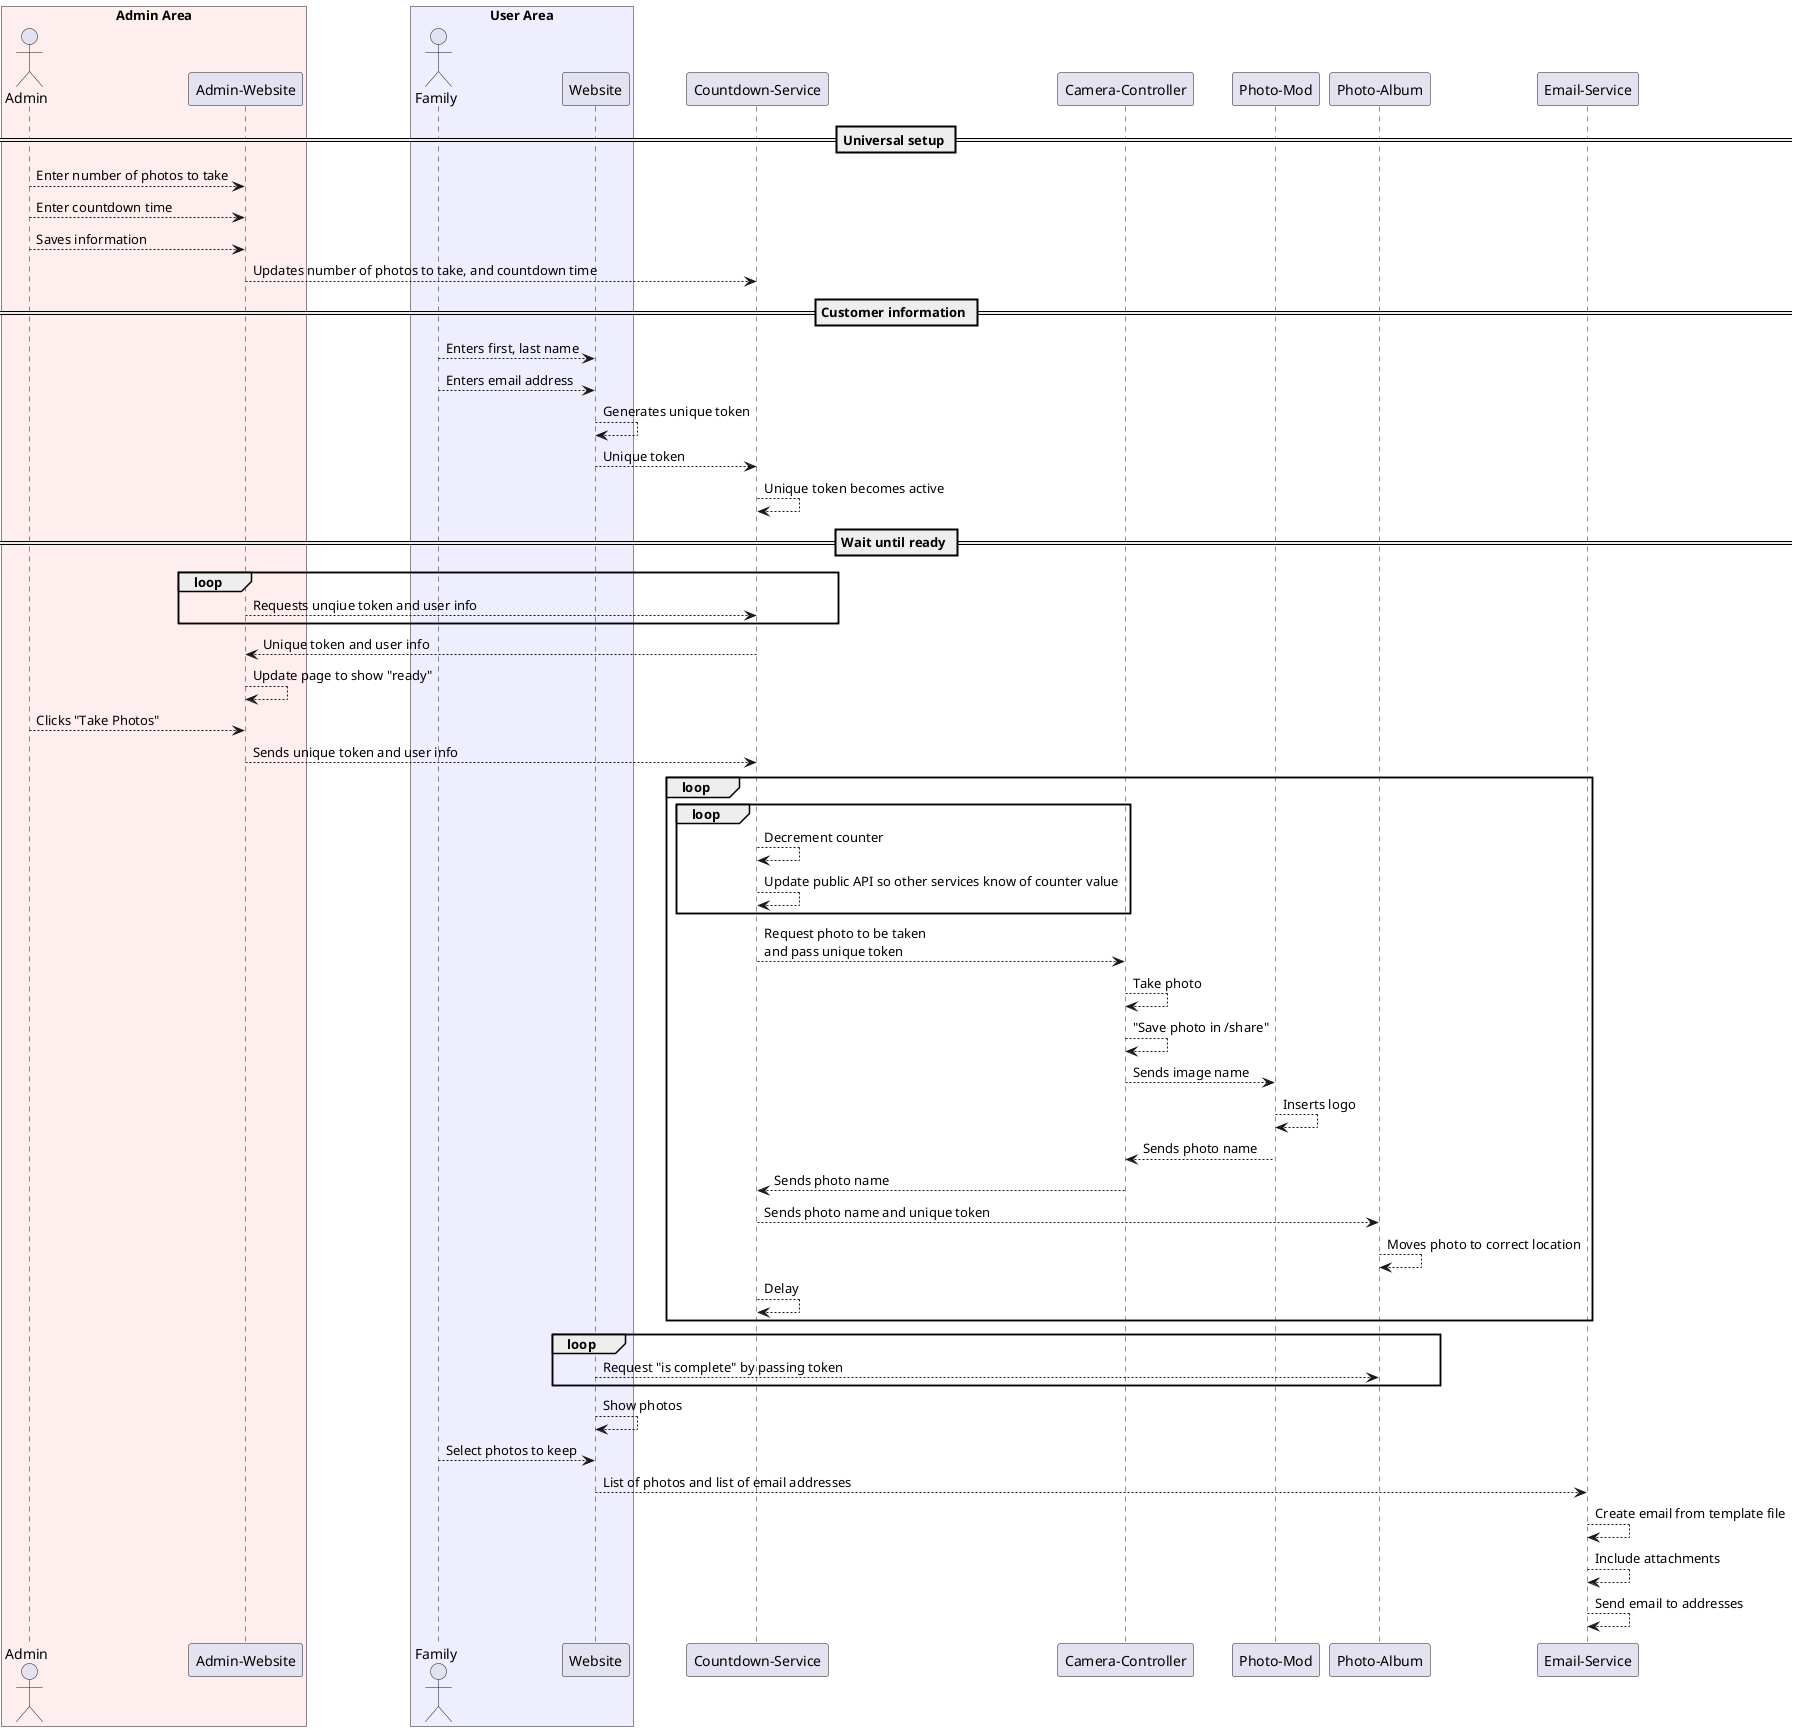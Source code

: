 @startuml Flow

box "Admin Area" #ffeeee
    actor "Admin" as admin
    participant "Admin-Website" as admin.website
end box
box "User Area" #eeeeff
    actor "Family" as jacob
    participant "Website" as website
end box
participant "Countdown-Service" as countdown.service
participant "Camera-Controller" as camera.controller
participant "Photo-Mod" as photo.mod
participant "Photo-Album" as photo.album
participant "Email-Service" as email.service

== Universal setup ==
admin --> admin.website : Enter number of photos to take
admin --> admin.website : Enter countdown time
admin --> admin.website : Saves information
admin.website --> countdown.service : Updates number of photos to take, and countdown time

== Customer information ==
jacob --> website : Enters first, last name
jacob --> website : Enters email address
website --> website : Generates unique token
website --> countdown.service : Unique token
countdown.service --> countdown.service : Unique token becomes active

== Wait until ready ==
loop
    admin.website --> countdown.service : Requests unqiue token and user info
end
admin.website <-- countdown.service : Unique token and user info
admin.website --> admin.website : Update page to show "ready"

admin --> admin.website : Clicks "Take Photos"
admin.website --> countdown.service : Sends unique token and user info
loop
    loop
        countdown.service --> countdown.service : Decrement counter
        countdown.service --> countdown.service : Update public API so other services know of counter value
    end
    countdown.service --> camera.controller : Request photo to be taken\nand pass unique token
    camera.controller --> camera.controller : Take photo
    camera.controller --> camera.controller : "Save photo in /share"
    camera.controller --> photo.mod : Sends image name
    photo.mod --> photo.mod : Inserts logo
    camera.controller <-- photo.mod : Sends photo name
    countdown.service <-- camera.controller : Sends photo name
    countdown.service --> photo.album : Sends photo name and unique token
    photo.album --> photo.album : Moves photo to correct location
    countdown.service --> countdown.service : Delay
end

loop
    website --> photo.album : Request "is complete" by passing token
end
website --> website : Show photos
jacob --> website : Select photos to keep

website --> email.service : List of photos and list of email addresses
email.service --> email.service : Create email from template file
email.service --> email.service : Include attachments
email.service --> email.service : Send email to addresses

@enduml